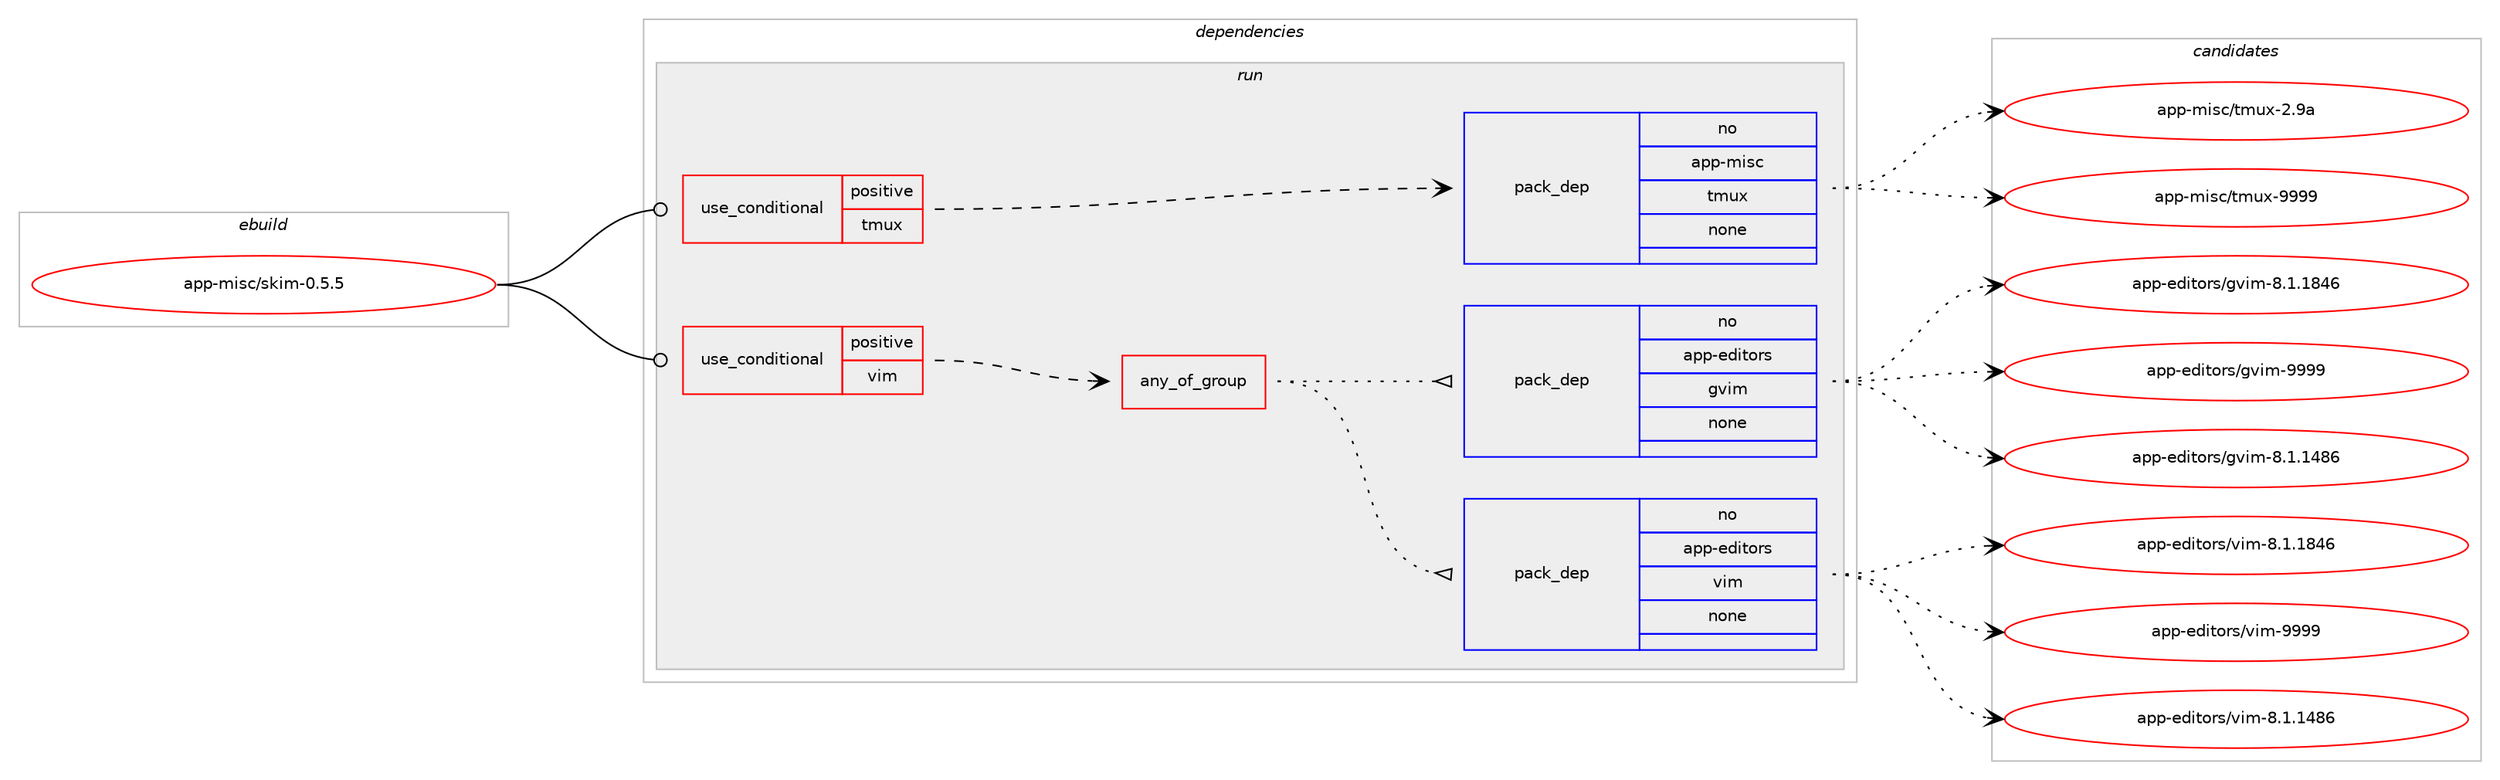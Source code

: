 digraph prolog {

# *************
# Graph options
# *************

newrank=true;
concentrate=true;
compound=true;
graph [rankdir=LR,fontname=Helvetica,fontsize=10,ranksep=1.5];#, ranksep=2.5, nodesep=0.2];
edge  [arrowhead=vee];
node  [fontname=Helvetica,fontsize=10];

# **********
# The ebuild
# **********

subgraph cluster_leftcol {
color=gray;
rank=same;
label=<<i>ebuild</i>>;
id [label="app-misc/skim-0.5.5", color=red, width=4, href="../app-misc/skim-0.5.5.svg"];
}

# ****************
# The dependencies
# ****************

subgraph cluster_midcol {
color=gray;
label=<<i>dependencies</i>>;
subgraph cluster_compile {
fillcolor="#eeeeee";
style=filled;
label=<<i>compile</i>>;
}
subgraph cluster_compileandrun {
fillcolor="#eeeeee";
style=filled;
label=<<i>compile and run</i>>;
}
subgraph cluster_run {
fillcolor="#eeeeee";
style=filled;
label=<<i>run</i>>;
subgraph cond119474 {
dependency500244 [label=<<TABLE BORDER="0" CELLBORDER="1" CELLSPACING="0" CELLPADDING="4"><TR><TD ROWSPAN="3" CELLPADDING="10">use_conditional</TD></TR><TR><TD>positive</TD></TR><TR><TD>tmux</TD></TR></TABLE>>, shape=none, color=red];
subgraph pack371741 {
dependency500245 [label=<<TABLE BORDER="0" CELLBORDER="1" CELLSPACING="0" CELLPADDING="4" WIDTH="220"><TR><TD ROWSPAN="6" CELLPADDING="30">pack_dep</TD></TR><TR><TD WIDTH="110">no</TD></TR><TR><TD>app-misc</TD></TR><TR><TD>tmux</TD></TR><TR><TD>none</TD></TR><TR><TD></TD></TR></TABLE>>, shape=none, color=blue];
}
dependency500244:e -> dependency500245:w [weight=20,style="dashed",arrowhead="vee"];
}
id:e -> dependency500244:w [weight=20,style="solid",arrowhead="odot"];
subgraph cond119475 {
dependency500246 [label=<<TABLE BORDER="0" CELLBORDER="1" CELLSPACING="0" CELLPADDING="4"><TR><TD ROWSPAN="3" CELLPADDING="10">use_conditional</TD></TR><TR><TD>positive</TD></TR><TR><TD>vim</TD></TR></TABLE>>, shape=none, color=red];
subgraph any8713 {
dependency500247 [label=<<TABLE BORDER="0" CELLBORDER="1" CELLSPACING="0" CELLPADDING="4"><TR><TD CELLPADDING="10">any_of_group</TD></TR></TABLE>>, shape=none, color=red];subgraph pack371742 {
dependency500248 [label=<<TABLE BORDER="0" CELLBORDER="1" CELLSPACING="0" CELLPADDING="4" WIDTH="220"><TR><TD ROWSPAN="6" CELLPADDING="30">pack_dep</TD></TR><TR><TD WIDTH="110">no</TD></TR><TR><TD>app-editors</TD></TR><TR><TD>vim</TD></TR><TR><TD>none</TD></TR><TR><TD></TD></TR></TABLE>>, shape=none, color=blue];
}
dependency500247:e -> dependency500248:w [weight=20,style="dotted",arrowhead="oinv"];
subgraph pack371743 {
dependency500249 [label=<<TABLE BORDER="0" CELLBORDER="1" CELLSPACING="0" CELLPADDING="4" WIDTH="220"><TR><TD ROWSPAN="6" CELLPADDING="30">pack_dep</TD></TR><TR><TD WIDTH="110">no</TD></TR><TR><TD>app-editors</TD></TR><TR><TD>gvim</TD></TR><TR><TD>none</TD></TR><TR><TD></TD></TR></TABLE>>, shape=none, color=blue];
}
dependency500247:e -> dependency500249:w [weight=20,style="dotted",arrowhead="oinv"];
}
dependency500246:e -> dependency500247:w [weight=20,style="dashed",arrowhead="vee"];
}
id:e -> dependency500246:w [weight=20,style="solid",arrowhead="odot"];
}
}

# **************
# The candidates
# **************

subgraph cluster_choices {
rank=same;
color=gray;
label=<<i>candidates</i>>;

subgraph choice371741 {
color=black;
nodesep=1;
choice971121124510910511599471161091171204550465797 [label="app-misc/tmux-2.9a", color=red, width=4,href="../app-misc/tmux-2.9a.svg"];
choice971121124510910511599471161091171204557575757 [label="app-misc/tmux-9999", color=red, width=4,href="../app-misc/tmux-9999.svg"];
dependency500245:e -> choice971121124510910511599471161091171204550465797:w [style=dotted,weight="100"];
dependency500245:e -> choice971121124510910511599471161091171204557575757:w [style=dotted,weight="100"];
}
subgraph choice371742 {
color=black;
nodesep=1;
choice971121124510110010511611111411547118105109455646494649525654 [label="app-editors/vim-8.1.1486", color=red, width=4,href="../app-editors/vim-8.1.1486.svg"];
choice971121124510110010511611111411547118105109455646494649565254 [label="app-editors/vim-8.1.1846", color=red, width=4,href="../app-editors/vim-8.1.1846.svg"];
choice9711211245101100105116111114115471181051094557575757 [label="app-editors/vim-9999", color=red, width=4,href="../app-editors/vim-9999.svg"];
dependency500248:e -> choice971121124510110010511611111411547118105109455646494649525654:w [style=dotted,weight="100"];
dependency500248:e -> choice971121124510110010511611111411547118105109455646494649565254:w [style=dotted,weight="100"];
dependency500248:e -> choice9711211245101100105116111114115471181051094557575757:w [style=dotted,weight="100"];
}
subgraph choice371743 {
color=black;
nodesep=1;
choice971121124510110010511611111411547103118105109455646494649525654 [label="app-editors/gvim-8.1.1486", color=red, width=4,href="../app-editors/gvim-8.1.1486.svg"];
choice971121124510110010511611111411547103118105109455646494649565254 [label="app-editors/gvim-8.1.1846", color=red, width=4,href="../app-editors/gvim-8.1.1846.svg"];
choice9711211245101100105116111114115471031181051094557575757 [label="app-editors/gvim-9999", color=red, width=4,href="../app-editors/gvim-9999.svg"];
dependency500249:e -> choice971121124510110010511611111411547103118105109455646494649525654:w [style=dotted,weight="100"];
dependency500249:e -> choice971121124510110010511611111411547103118105109455646494649565254:w [style=dotted,weight="100"];
dependency500249:e -> choice9711211245101100105116111114115471031181051094557575757:w [style=dotted,weight="100"];
}
}

}
